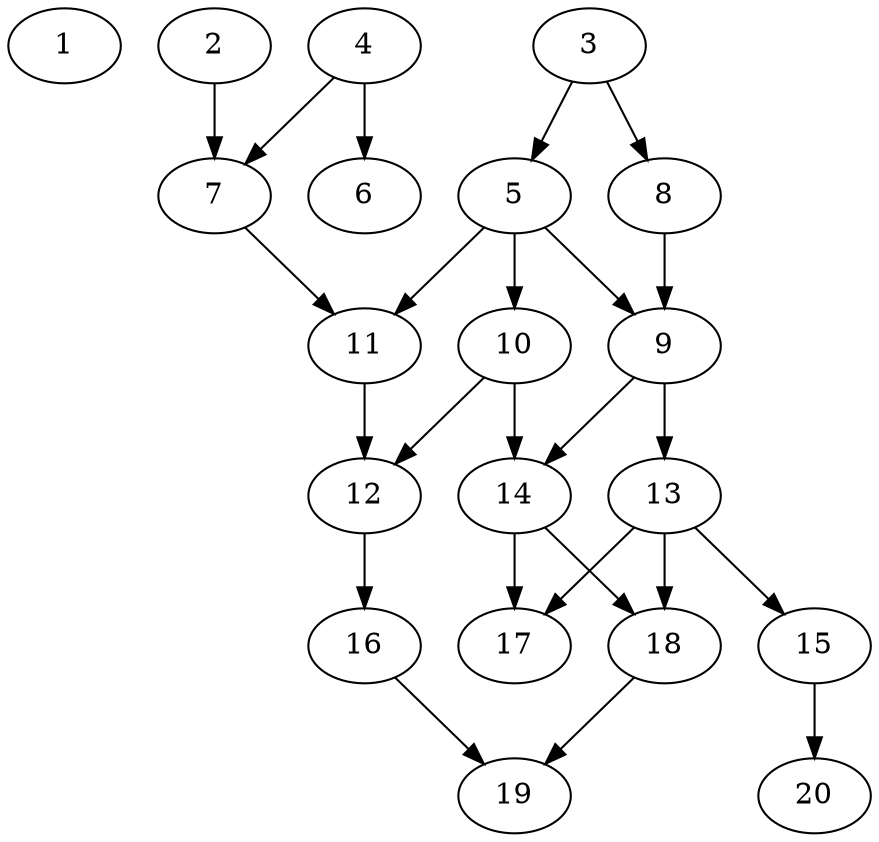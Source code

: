 // DAG (tier=2-normal, mode=compute, n=20, ccr=0.377, fat=0.522, density=0.457, regular=0.503, jump=0.122, mindata=524288, maxdata=8388608)
// DAG automatically generated by daggen at Sun Aug 24 16:33:33 2025
// /home/ermia/Project/Environments/daggen/bin/daggen --dot --ccr 0.377 --fat 0.522 --regular 0.503 --density 0.457 --jump 0.122 --mindata 524288 --maxdata 8388608 -n 20 
digraph G {
  1 [size="11371123132650242", alpha="0.02", expect_size="5685561566325121"]
  2 [size="4340574326429319168", alpha="0.10", expect_size="2170287163214659584"]
  2 -> 7 [size ="21287342702592"]
  3 [size="170961267706560512", alpha="0.02", expect_size="85480633853280256"]
  3 -> 5 [size ="2464271040512"]
  3 -> 8 [size ="2464271040512"]
  4 [size="18391915389349544", alpha="0.06", expect_size="9195957694674772"]
  4 -> 6 [size ="291611636400128"]
  4 -> 7 [size ="291611636400128"]
  5 [size="6220407938024996864", alpha="0.17", expect_size="3110203969012498432"]
  5 -> 9 [size ="27058428182528"]
  5 -> 10 [size ="27058428182528"]
  5 -> 11 [size ="27058428182528"]
  6 [size="37647651171213508608", alpha="0.08", expect_size="18823825585606754304"]
  7 [size="336822110517865920", alpha="0.18", expect_size="168411055258932960"]
  7 -> 11 [size ="204215259496448"]
  8 [size="932171493463344000", alpha="0.17", expect_size="466085746731672000"]
  8 -> 9 [size ="491050665771008"]
  9 [size="906726871454754432", alpha="0.20", expect_size="453363435727377216"]
  9 -> 13 [size ="423107999301632"]
  9 -> 14 [size ="423107999301632"]
  10 [size="11497690372797110", alpha="0.11", expect_size="5748845186398555"]
  10 -> 12 [size ="185856732168192"]
  10 -> 14 [size ="185856732168192"]
  11 [size="271110928247114816", alpha="0.09", expect_size="135555464123557408"]
  11 -> 12 [size ="311117532364800"]
  12 [size="1244872028483185", alpha="0.07", expect_size="622436014241592"]
  12 -> 16 [size ="31376380264448"]
  13 [size="117393176432686048", alpha="0.14", expect_size="58696588216343024"]
  13 -> 15 [size ="78958812987392"]
  13 -> 17 [size ="78958812987392"]
  13 -> 18 [size ="78958812987392"]
  14 [size="8575326545612992", alpha="0.10", expect_size="4287663272806496"]
  14 -> 17 [size ="509316549312512"]
  14 -> 18 [size ="509316549312512"]
  15 [size="4756779717817466", alpha="0.12", expect_size="2378389858908733"]
  15 -> 20 [size ="273024234291200"]
  16 [size="280289173253184815104", alpha="0.12", expect_size="140144586626592407552"]
  16 -> 19 [size ="342631695515648"]
  17 [size="1326474897819435008", alpha="0.12", expect_size="663237448909717504"]
  18 [size="52384825187065921536", alpha="0.03", expect_size="26192412593532960768"]
  18 -> 19 [size ="112002311651328"]
  19 [size="194468050124578752", alpha="0.11", expect_size="97234025062289376"]
  20 [size="112096185088439488", alpha="0.14", expect_size="56048092544219744"]
}